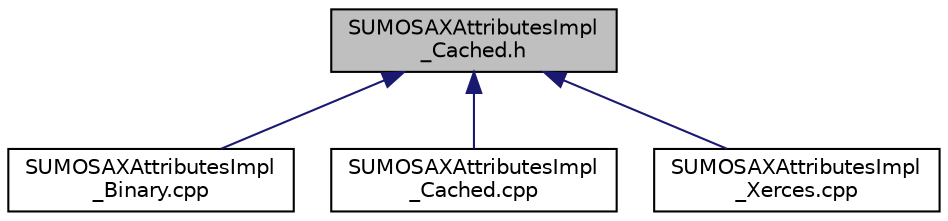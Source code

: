 digraph "SUMOSAXAttributesImpl_Cached.h"
{
  edge [fontname="Helvetica",fontsize="10",labelfontname="Helvetica",labelfontsize="10"];
  node [fontname="Helvetica",fontsize="10",shape=record];
  Node28 [label="SUMOSAXAttributesImpl\l_Cached.h",height=0.2,width=0.4,color="black", fillcolor="grey75", style="filled", fontcolor="black"];
  Node28 -> Node29 [dir="back",color="midnightblue",fontsize="10",style="solid",fontname="Helvetica"];
  Node29 [label="SUMOSAXAttributesImpl\l_Binary.cpp",height=0.2,width=0.4,color="black", fillcolor="white", style="filled",URL="$d6/df9/_s_u_m_o_s_a_x_attributes_impl___binary_8cpp.html"];
  Node28 -> Node30 [dir="back",color="midnightblue",fontsize="10",style="solid",fontname="Helvetica"];
  Node30 [label="SUMOSAXAttributesImpl\l_Cached.cpp",height=0.2,width=0.4,color="black", fillcolor="white", style="filled",URL="$db/d70/_s_u_m_o_s_a_x_attributes_impl___cached_8cpp.html"];
  Node28 -> Node31 [dir="back",color="midnightblue",fontsize="10",style="solid",fontname="Helvetica"];
  Node31 [label="SUMOSAXAttributesImpl\l_Xerces.cpp",height=0.2,width=0.4,color="black", fillcolor="white", style="filled",URL="$d1/db5/_s_u_m_o_s_a_x_attributes_impl___xerces_8cpp.html"];
}
